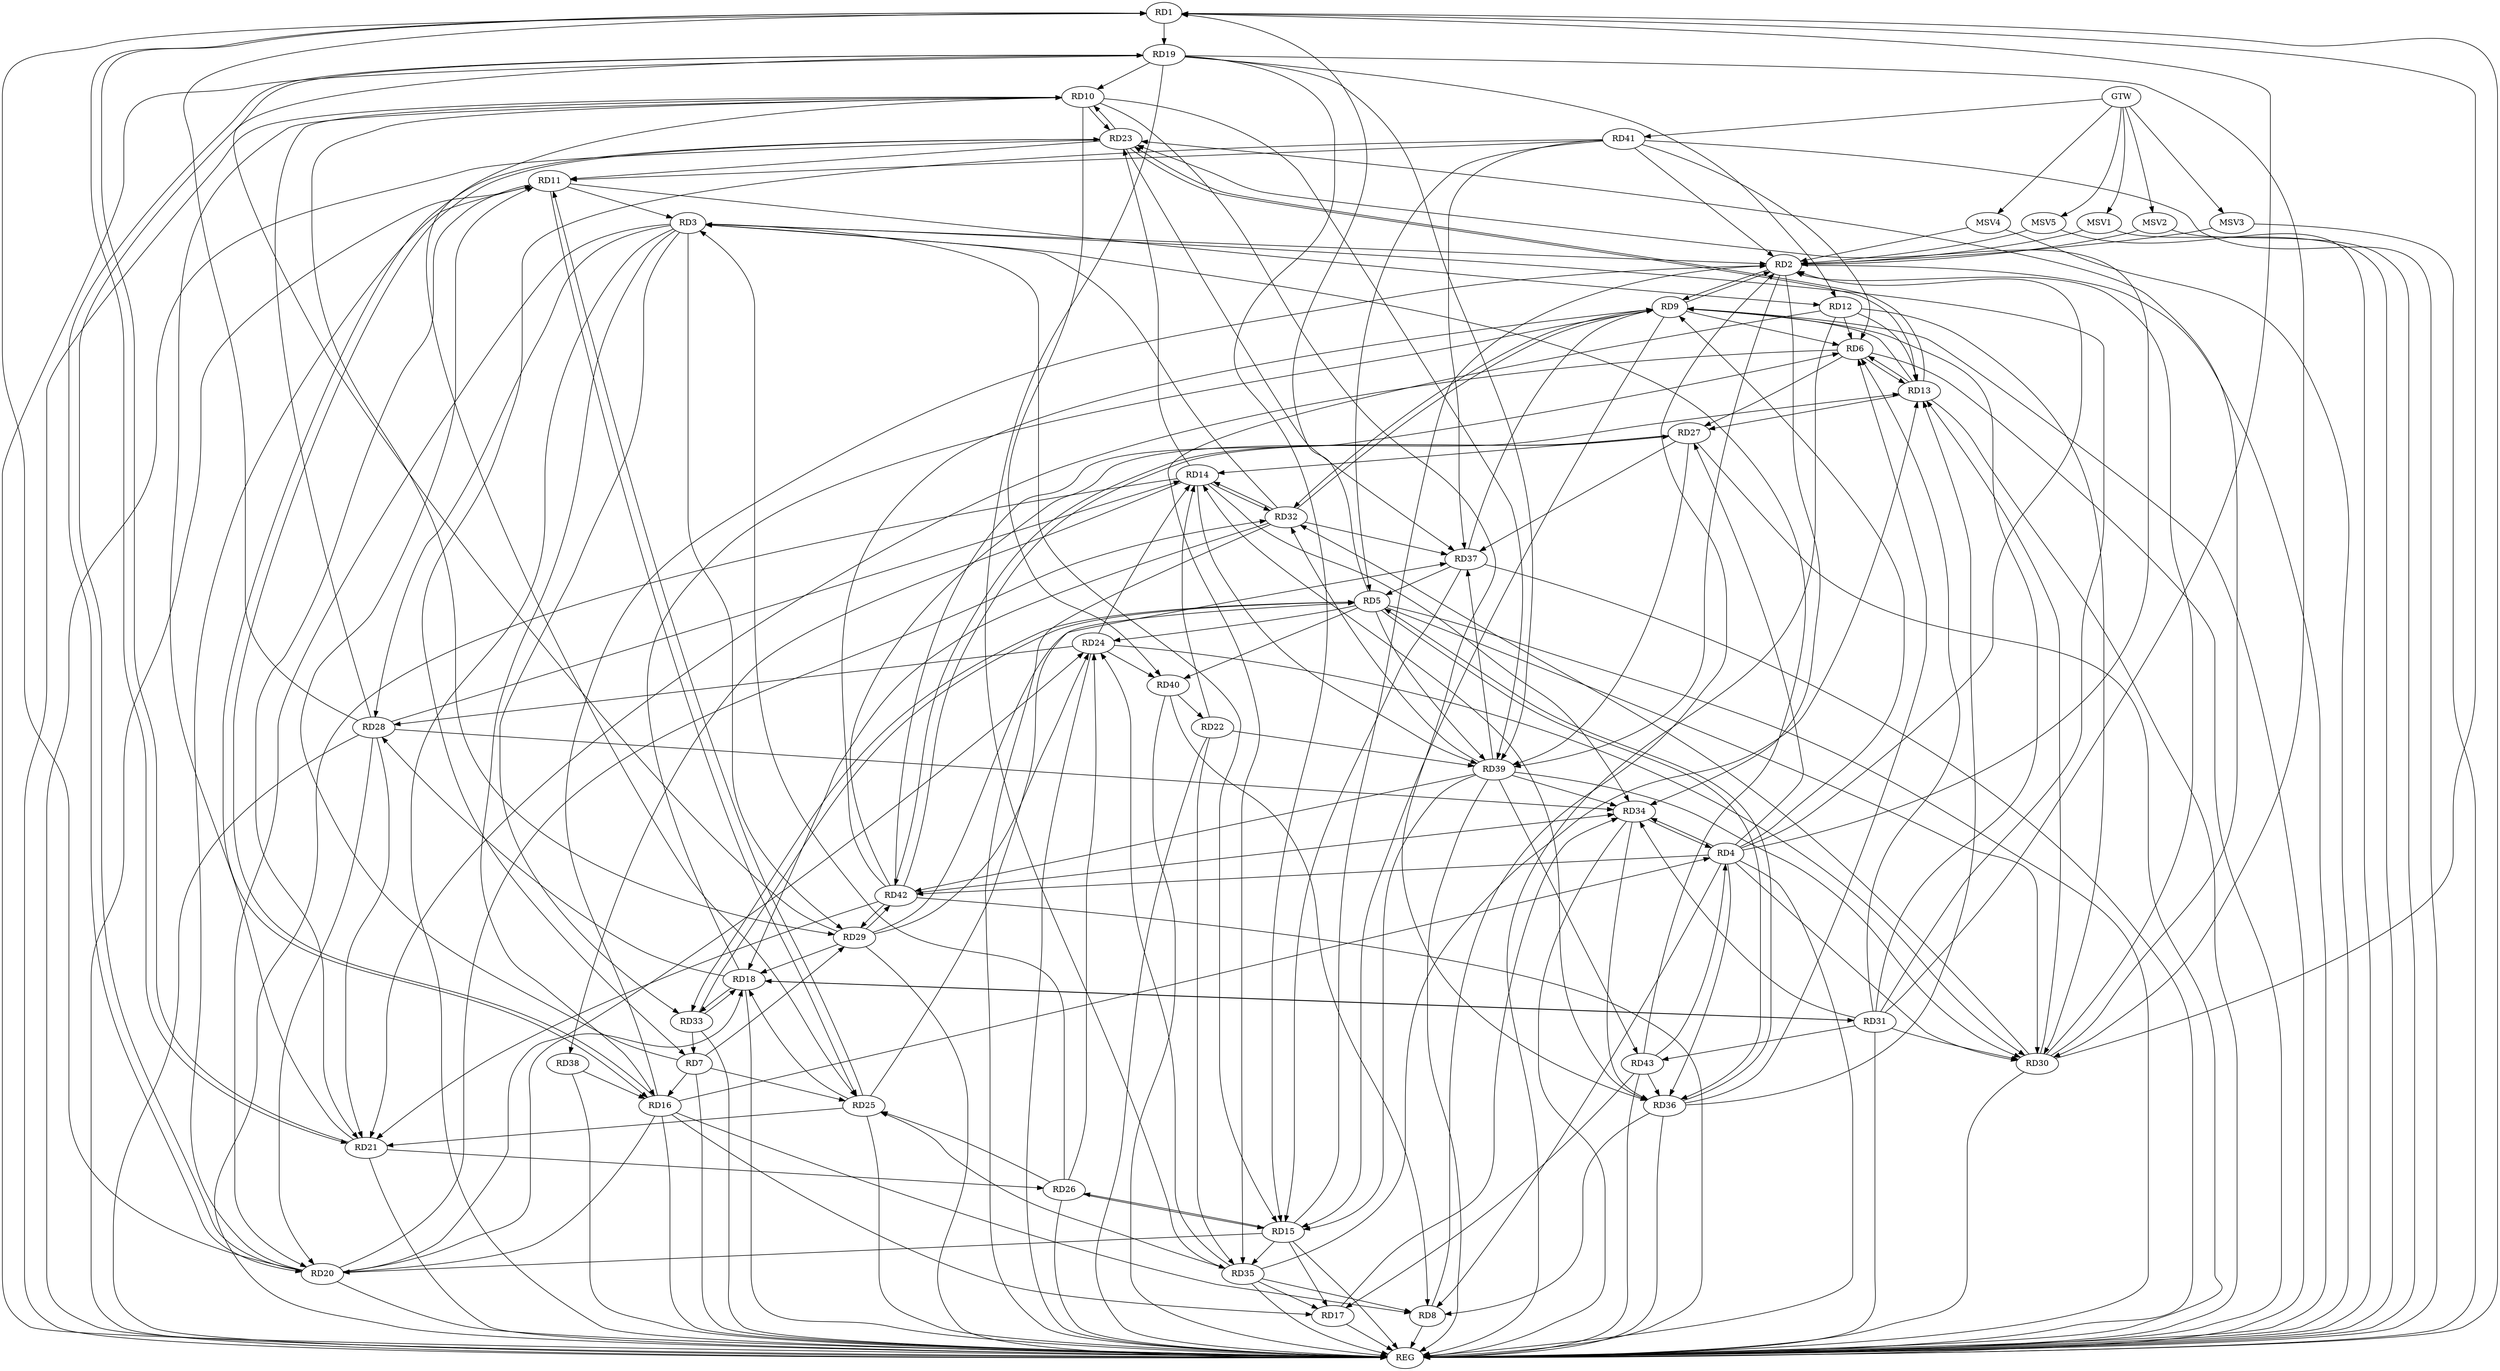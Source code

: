 strict digraph G {
  RD1 [ label="RD1" ];
  RD2 [ label="RD2" ];
  RD3 [ label="RD3" ];
  RD4 [ label="RD4" ];
  RD5 [ label="RD5" ];
  RD6 [ label="RD6" ];
  RD7 [ label="RD7" ];
  RD8 [ label="RD8" ];
  RD9 [ label="RD9" ];
  RD10 [ label="RD10" ];
  RD11 [ label="RD11" ];
  RD12 [ label="RD12" ];
  RD13 [ label="RD13" ];
  RD14 [ label="RD14" ];
  RD15 [ label="RD15" ];
  RD16 [ label="RD16" ];
  RD17 [ label="RD17" ];
  RD18 [ label="RD18" ];
  RD19 [ label="RD19" ];
  RD20 [ label="RD20" ];
  RD21 [ label="RD21" ];
  RD22 [ label="RD22" ];
  RD23 [ label="RD23" ];
  RD24 [ label="RD24" ];
  RD25 [ label="RD25" ];
  RD26 [ label="RD26" ];
  RD27 [ label="RD27" ];
  RD28 [ label="RD28" ];
  RD29 [ label="RD29" ];
  RD30 [ label="RD30" ];
  RD31 [ label="RD31" ];
  RD32 [ label="RD32" ];
  RD33 [ label="RD33" ];
  RD34 [ label="RD34" ];
  RD35 [ label="RD35" ];
  RD36 [ label="RD36" ];
  RD37 [ label="RD37" ];
  RD38 [ label="RD38" ];
  RD39 [ label="RD39" ];
  RD40 [ label="RD40" ];
  RD41 [ label="RD41" ];
  RD42 [ label="RD42" ];
  RD43 [ label="RD43" ];
  GTW [ label="GTW" ];
  REG [ label="REG" ];
  MSV1 [ label="MSV1" ];
  MSV2 [ label="MSV2" ];
  MSV3 [ label="MSV3" ];
  MSV4 [ label="MSV4" ];
  MSV5 [ label="MSV5" ];
  RD5 -> RD1;
  RD1 -> RD19;
  RD20 -> RD1;
  RD1 -> RD21;
  RD21 -> RD1;
  RD28 -> RD1;
  RD30 -> RD1;
  RD31 -> RD1;
  RD3 -> RD2;
  RD4 -> RD2;
  RD8 -> RD2;
  RD2 -> RD9;
  RD9 -> RD2;
  RD15 -> RD2;
  RD16 -> RD2;
  RD30 -> RD2;
  RD2 -> RD34;
  RD2 -> RD39;
  RD41 -> RD2;
  RD11 -> RD3;
  RD3 -> RD15;
  RD3 -> RD16;
  RD3 -> RD20;
  RD26 -> RD3;
  RD3 -> RD28;
  RD3 -> RD29;
  RD31 -> RD3;
  RD32 -> RD3;
  RD3 -> RD33;
  RD43 -> RD3;
  RD4 -> RD8;
  RD4 -> RD9;
  RD16 -> RD4;
  RD4 -> RD23;
  RD4 -> RD27;
  RD4 -> RD30;
  RD4 -> RD34;
  RD34 -> RD4;
  RD4 -> RD36;
  RD4 -> RD42;
  RD43 -> RD4;
  RD5 -> RD24;
  RD29 -> RD5;
  RD5 -> RD30;
  RD5 -> RD33;
  RD33 -> RD5;
  RD5 -> RD36;
  RD36 -> RD5;
  RD37 -> RD5;
  RD5 -> RD39;
  RD5 -> RD40;
  RD41 -> RD5;
  RD9 -> RD6;
  RD12 -> RD6;
  RD6 -> RD13;
  RD13 -> RD6;
  RD6 -> RD21;
  RD6 -> RD27;
  RD31 -> RD6;
  RD36 -> RD6;
  RD41 -> RD6;
  RD42 -> RD6;
  RD7 -> RD11;
  RD7 -> RD16;
  RD7 -> RD25;
  RD7 -> RD29;
  RD33 -> RD7;
  RD41 -> RD7;
  RD16 -> RD8;
  RD35 -> RD8;
  RD36 -> RD8;
  RD40 -> RD8;
  RD13 -> RD9;
  RD9 -> RD15;
  RD18 -> RD9;
  RD31 -> RD9;
  RD9 -> RD32;
  RD32 -> RD9;
  RD37 -> RD9;
  RD42 -> RD9;
  RD19 -> RD10;
  RD21 -> RD10;
  RD10 -> RD23;
  RD23 -> RD10;
  RD10 -> RD25;
  RD28 -> RD10;
  RD10 -> RD29;
  RD10 -> RD36;
  RD10 -> RD39;
  RD10 -> RD40;
  RD11 -> RD12;
  RD20 -> RD11;
  RD11 -> RD21;
  RD23 -> RD11;
  RD11 -> RD25;
  RD25 -> RD11;
  RD41 -> RD11;
  RD12 -> RD13;
  RD19 -> RD12;
  RD12 -> RD30;
  RD12 -> RD35;
  RD13 -> RD23;
  RD23 -> RD13;
  RD13 -> RD27;
  RD30 -> RD13;
  RD35 -> RD13;
  RD36 -> RD13;
  RD42 -> RD13;
  RD22 -> RD14;
  RD14 -> RD23;
  RD24 -> RD14;
  RD27 -> RD14;
  RD28 -> RD14;
  RD14 -> RD32;
  RD32 -> RD14;
  RD14 -> RD34;
  RD36 -> RD14;
  RD14 -> RD38;
  RD14 -> RD39;
  RD15 -> RD17;
  RD19 -> RD15;
  RD15 -> RD20;
  RD15 -> RD26;
  RD26 -> RD15;
  RD15 -> RD35;
  RD37 -> RD15;
  RD39 -> RD15;
  RD16 -> RD17;
  RD16 -> RD20;
  RD16 -> RD23;
  RD23 -> RD16;
  RD38 -> RD16;
  RD17 -> RD34;
  RD35 -> RD17;
  RD43 -> RD17;
  RD20 -> RD18;
  RD25 -> RD18;
  RD18 -> RD28;
  RD29 -> RD18;
  RD18 -> RD31;
  RD31 -> RD18;
  RD32 -> RD18;
  RD18 -> RD33;
  RD33 -> RD18;
  RD19 -> RD20;
  RD20 -> RD19;
  RD29 -> RD19;
  RD19 -> RD30;
  RD19 -> RD35;
  RD19 -> RD39;
  RD20 -> RD24;
  RD28 -> RD20;
  RD20 -> RD32;
  RD25 -> RD21;
  RD21 -> RD26;
  RD28 -> RD21;
  RD42 -> RD21;
  RD22 -> RD35;
  RD22 -> RD39;
  RD40 -> RD22;
  RD30 -> RD23;
  RD23 -> RD37;
  RD26 -> RD24;
  RD24 -> RD28;
  RD29 -> RD24;
  RD24 -> RD30;
  RD35 -> RD24;
  RD24 -> RD40;
  RD26 -> RD25;
  RD35 -> RD25;
  RD25 -> RD37;
  RD27 -> RD37;
  RD27 -> RD39;
  RD27 -> RD42;
  RD42 -> RD27;
  RD28 -> RD34;
  RD29 -> RD42;
  RD42 -> RD29;
  RD31 -> RD30;
  RD30 -> RD32;
  RD39 -> RD30;
  RD31 -> RD34;
  RD31 -> RD43;
  RD32 -> RD37;
  RD39 -> RD32;
  RD34 -> RD36;
  RD39 -> RD34;
  RD42 -> RD34;
  RD43 -> RD36;
  RD39 -> RD37;
  RD41 -> RD37;
  RD39 -> RD42;
  RD39 -> RD43;
  GTW -> RD41;
  RD1 -> REG;
  RD2 -> REG;
  RD3 -> REG;
  RD4 -> REG;
  RD5 -> REG;
  RD6 -> REG;
  RD7 -> REG;
  RD8 -> REG;
  RD9 -> REG;
  RD10 -> REG;
  RD11 -> REG;
  RD12 -> REG;
  RD13 -> REG;
  RD14 -> REG;
  RD15 -> REG;
  RD16 -> REG;
  RD17 -> REG;
  RD18 -> REG;
  RD19 -> REG;
  RD20 -> REG;
  RD21 -> REG;
  RD22 -> REG;
  RD23 -> REG;
  RD24 -> REG;
  RD25 -> REG;
  RD26 -> REG;
  RD27 -> REG;
  RD28 -> REG;
  RD29 -> REG;
  RD30 -> REG;
  RD31 -> REG;
  RD32 -> REG;
  RD33 -> REG;
  RD34 -> REG;
  RD35 -> REG;
  RD36 -> REG;
  RD37 -> REG;
  RD38 -> REG;
  RD39 -> REG;
  RD40 -> REG;
  RD41 -> REG;
  RD42 -> REG;
  RD43 -> REG;
  MSV1 -> RD2;
  MSV2 -> RD2;
  MSV3 -> RD2;
  MSV4 -> RD2;
  GTW -> MSV1;
  MSV1 -> REG;
  GTW -> MSV2;
  MSV2 -> REG;
  GTW -> MSV3;
  MSV3 -> REG;
  GTW -> MSV4;
  MSV4 -> REG;
  MSV5 -> RD2;
  GTW -> MSV5;
  MSV5 -> REG;
}
